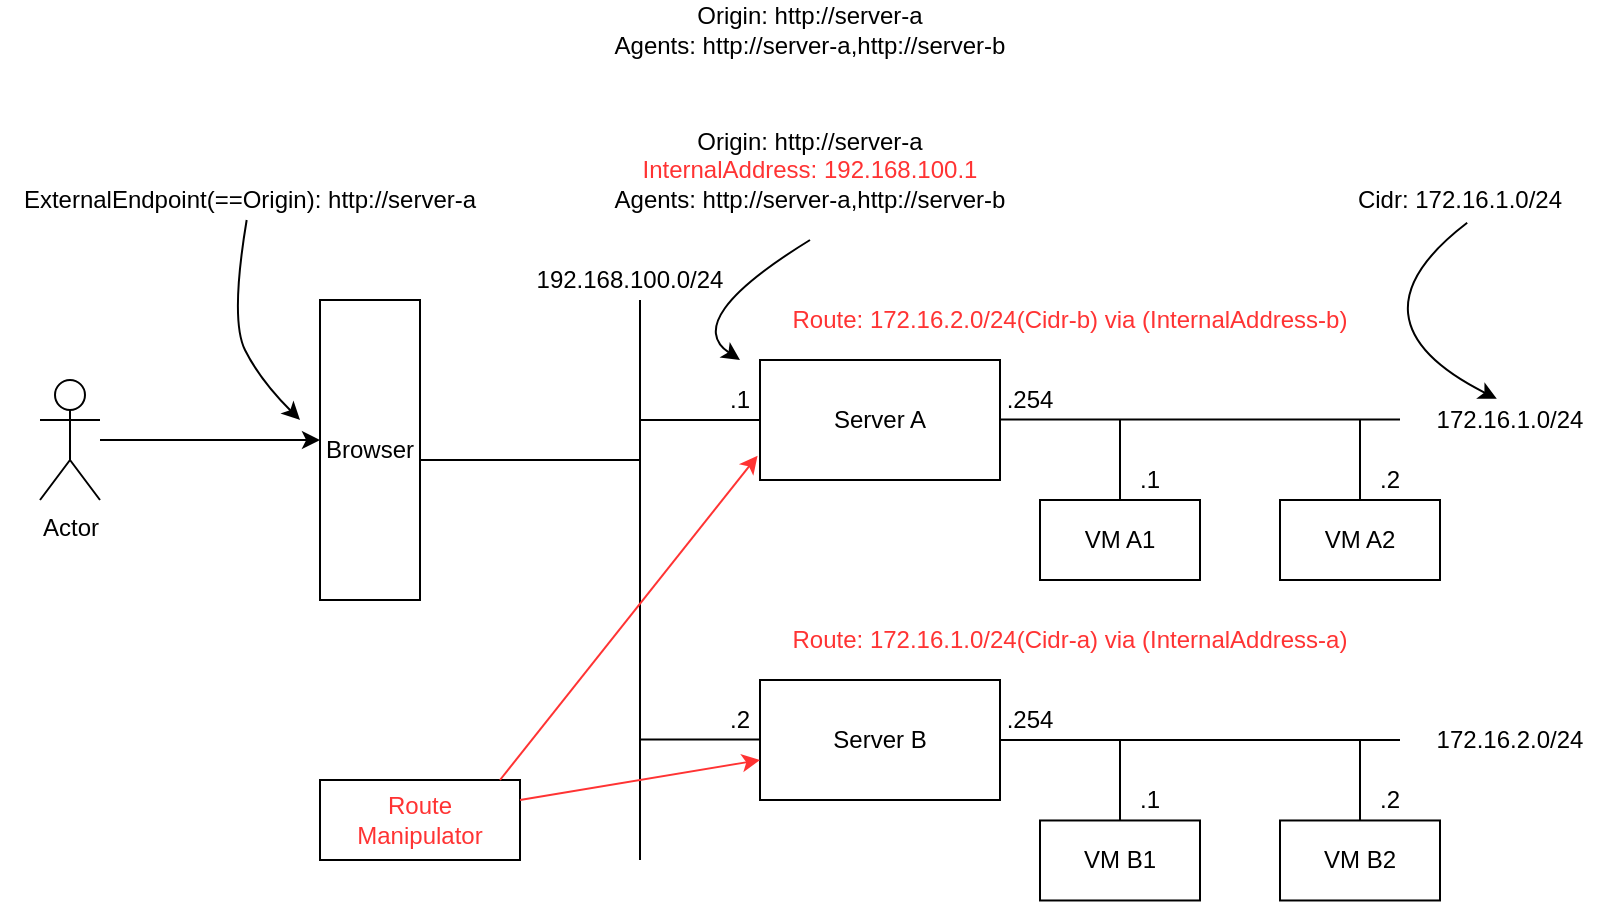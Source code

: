 <mxfile version="13.5.8" type="github">
  <diagram id="mbYCZxCBm6d6YpPdQ-Ii" name="Page-1">
    <mxGraphModel dx="1334" dy="749" grid="1" gridSize="10" guides="1" tooltips="1" connect="1" arrows="1" fold="1" page="1" pageScale="1" pageWidth="850" pageHeight="1100" math="0" shadow="0">
      <root>
        <mxCell id="0" />
        <mxCell id="1" parent="0" />
        <mxCell id="N9PA9RaDS0fusDq-ocFW-1" value="Server A" style="rounded=0;whiteSpace=wrap;html=1;" vertex="1" parent="1">
          <mxGeometry x="400" y="310" width="120" height="60" as="geometry" />
        </mxCell>
        <mxCell id="N9PA9RaDS0fusDq-ocFW-2" value="Server B" style="rounded=0;whiteSpace=wrap;html=1;" vertex="1" parent="1">
          <mxGeometry x="400" y="470" width="120" height="60" as="geometry" />
        </mxCell>
        <mxCell id="N9PA9RaDS0fusDq-ocFW-5" value="Actor" style="shape=umlActor;verticalLabelPosition=bottom;verticalAlign=top;html=1;outlineConnect=0;" vertex="1" parent="1">
          <mxGeometry x="40" y="320" width="30" height="60" as="geometry" />
        </mxCell>
        <mxCell id="N9PA9RaDS0fusDq-ocFW-6" value="" style="endArrow=none;html=1;" edge="1" parent="1">
          <mxGeometry width="50" height="50" relative="1" as="geometry">
            <mxPoint x="340" y="280" as="sourcePoint" />
            <mxPoint x="340" y="560" as="targetPoint" />
          </mxGeometry>
        </mxCell>
        <mxCell id="N9PA9RaDS0fusDq-ocFW-7" value="" style="endArrow=none;html=1;exitX=0;exitY=0.5;exitDx=0;exitDy=0;" edge="1" parent="1" source="N9PA9RaDS0fusDq-ocFW-1">
          <mxGeometry width="50" height="50" relative="1" as="geometry">
            <mxPoint x="440" y="300" as="sourcePoint" />
            <mxPoint x="340" y="340" as="targetPoint" />
          </mxGeometry>
        </mxCell>
        <mxCell id="N9PA9RaDS0fusDq-ocFW-9" value="" style="endArrow=none;html=1;exitX=0.5;exitY=0;exitDx=0;exitDy=0;" edge="1" parent="1" source="N9PA9RaDS0fusDq-ocFW-14">
          <mxGeometry width="50" height="50" relative="1" as="geometry">
            <mxPoint x="580" y="390" as="sourcePoint" />
            <mxPoint x="580" y="340" as="targetPoint" />
          </mxGeometry>
        </mxCell>
        <mxCell id="N9PA9RaDS0fusDq-ocFW-10" value="Browser" style="rounded=0;whiteSpace=wrap;html=1;" vertex="1" parent="1">
          <mxGeometry x="180" y="280" width="50" height="150" as="geometry" />
        </mxCell>
        <mxCell id="N9PA9RaDS0fusDq-ocFW-11" value="ExternalEndpoint(==Origin): http://server-a" style="text;html=1;strokeColor=none;fillColor=none;align=center;verticalAlign=middle;whiteSpace=wrap;rounded=0;spacing=9;" vertex="1" parent="1">
          <mxGeometry x="20" y="220" width="250" height="20" as="geometry" />
        </mxCell>
        <mxCell id="N9PA9RaDS0fusDq-ocFW-12" value="" style="endArrow=none;html=1;" edge="1" parent="1">
          <mxGeometry width="50" height="50" relative="1" as="geometry">
            <mxPoint x="520" y="339.76" as="sourcePoint" />
            <mxPoint x="720" y="339.76" as="targetPoint" />
          </mxGeometry>
        </mxCell>
        <mxCell id="N9PA9RaDS0fusDq-ocFW-13" value="" style="endArrow=none;html=1;exitX=0;exitY=0.5;exitDx=0;exitDy=0;" edge="1" parent="1">
          <mxGeometry width="50" height="50" relative="1" as="geometry">
            <mxPoint x="400" y="499.76" as="sourcePoint" />
            <mxPoint x="340" y="499.76" as="targetPoint" />
          </mxGeometry>
        </mxCell>
        <mxCell id="N9PA9RaDS0fusDq-ocFW-14" value="VM A1" style="rounded=0;whiteSpace=wrap;html=1;" vertex="1" parent="1">
          <mxGeometry x="540" y="380" width="80" height="40" as="geometry" />
        </mxCell>
        <mxCell id="N9PA9RaDS0fusDq-ocFW-15" value="VM A2" style="rounded=0;whiteSpace=wrap;html=1;" vertex="1" parent="1">
          <mxGeometry x="660" y="380" width="80" height="40" as="geometry" />
        </mxCell>
        <mxCell id="N9PA9RaDS0fusDq-ocFW-16" value="" style="endArrow=none;html=1;exitX=0.5;exitY=0;exitDx=0;exitDy=0;" edge="1" source="N9PA9RaDS0fusDq-ocFW-15" parent="1">
          <mxGeometry width="50" height="50" relative="1" as="geometry">
            <mxPoint x="700" y="390" as="sourcePoint" />
            <mxPoint x="700" y="340" as="targetPoint" />
          </mxGeometry>
        </mxCell>
        <mxCell id="N9PA9RaDS0fusDq-ocFW-17" value="" style="endArrow=none;html=1;exitX=0.5;exitY=0;exitDx=0;exitDy=0;" edge="1" source="N9PA9RaDS0fusDq-ocFW-19" parent="1">
          <mxGeometry width="50" height="50" relative="1" as="geometry">
            <mxPoint x="580" y="550.24" as="sourcePoint" />
            <mxPoint x="580" y="500.24" as="targetPoint" />
          </mxGeometry>
        </mxCell>
        <mxCell id="N9PA9RaDS0fusDq-ocFW-18" value="" style="endArrow=none;html=1;" edge="1" parent="1">
          <mxGeometry width="50" height="50" relative="1" as="geometry">
            <mxPoint x="520" y="500" as="sourcePoint" />
            <mxPoint x="720" y="500" as="targetPoint" />
          </mxGeometry>
        </mxCell>
        <mxCell id="N9PA9RaDS0fusDq-ocFW-19" value="VM B1" style="rounded=0;whiteSpace=wrap;html=1;" vertex="1" parent="1">
          <mxGeometry x="540" y="540.24" width="80" height="40" as="geometry" />
        </mxCell>
        <mxCell id="N9PA9RaDS0fusDq-ocFW-20" value="VM B2" style="rounded=0;whiteSpace=wrap;html=1;" vertex="1" parent="1">
          <mxGeometry x="660" y="540.24" width="80" height="40" as="geometry" />
        </mxCell>
        <mxCell id="N9PA9RaDS0fusDq-ocFW-21" value="" style="endArrow=none;html=1;exitX=0.5;exitY=0;exitDx=0;exitDy=0;" edge="1" source="N9PA9RaDS0fusDq-ocFW-20" parent="1">
          <mxGeometry width="50" height="50" relative="1" as="geometry">
            <mxPoint x="700" y="550.24" as="sourcePoint" />
            <mxPoint x="700" y="500.24" as="targetPoint" />
          </mxGeometry>
        </mxCell>
        <mxCell id="N9PA9RaDS0fusDq-ocFW-23" value="" style="endArrow=classic;html=1;entryX=0;entryY=0.467;entryDx=0;entryDy=0;entryPerimeter=0;" edge="1" parent="1" source="N9PA9RaDS0fusDq-ocFW-5" target="N9PA9RaDS0fusDq-ocFW-10">
          <mxGeometry width="50" height="50" relative="1" as="geometry">
            <mxPoint x="90" y="410" as="sourcePoint" />
            <mxPoint x="159" y="350" as="targetPoint" />
          </mxGeometry>
        </mxCell>
        <mxCell id="N9PA9RaDS0fusDq-ocFW-24" value="" style="curved=1;endArrow=classic;html=1;strokeColor=#000000;" edge="1" parent="1" source="N9PA9RaDS0fusDq-ocFW-11">
          <mxGeometry width="50" height="50" relative="1" as="geometry">
            <mxPoint x="-70" y="330" as="sourcePoint" />
            <mxPoint x="170" y="340" as="targetPoint" />
            <Array as="points">
              <mxPoint x="135" y="290" />
              <mxPoint x="150" y="320" />
            </Array>
          </mxGeometry>
        </mxCell>
        <mxCell id="N9PA9RaDS0fusDq-ocFW-27" value="" style="endArrow=none;html=1;" edge="1" parent="1">
          <mxGeometry width="50" height="50" relative="1" as="geometry">
            <mxPoint x="340" y="360" as="sourcePoint" />
            <mxPoint x="230" y="360" as="targetPoint" />
          </mxGeometry>
        </mxCell>
        <mxCell id="N9PA9RaDS0fusDq-ocFW-28" value="Origin: http://server-a&lt;br&gt;Agents: http://server-a,http://server-b" style="text;html=1;strokeColor=none;fillColor=none;align=center;verticalAlign=middle;whiteSpace=wrap;rounded=0;spacing=9;" vertex="1" parent="1">
          <mxGeometry x="310" y="130" width="230" height="30" as="geometry" />
        </mxCell>
        <mxCell id="N9PA9RaDS0fusDq-ocFW-29" value="" style="curved=1;endArrow=classic;html=1;strokeColor=#000000;" edge="1" parent="1">
          <mxGeometry width="50" height="50" relative="1" as="geometry">
            <mxPoint x="425" y="250" as="sourcePoint" />
            <mxPoint x="390" y="310" as="targetPoint" />
            <Array as="points">
              <mxPoint x="360" y="290" />
            </Array>
          </mxGeometry>
        </mxCell>
        <mxCell id="N9PA9RaDS0fusDq-ocFW-30" value=".1" style="text;html=1;strokeColor=none;fillColor=none;align=center;verticalAlign=middle;whiteSpace=wrap;rounded=0;" vertex="1" parent="1">
          <mxGeometry x="380" y="320" width="20" height="20" as="geometry" />
        </mxCell>
        <mxCell id="N9PA9RaDS0fusDq-ocFW-32" value="192.168.100.0/24" style="text;html=1;strokeColor=none;fillColor=none;align=center;verticalAlign=middle;whiteSpace=wrap;rounded=0;" vertex="1" parent="1">
          <mxGeometry x="280" y="260" width="110" height="20" as="geometry" />
        </mxCell>
        <mxCell id="N9PA9RaDS0fusDq-ocFW-34" value=".2" style="text;html=1;strokeColor=none;fillColor=none;align=center;verticalAlign=middle;whiteSpace=wrap;rounded=0;" vertex="1" parent="1">
          <mxGeometry x="380" y="480" width="20" height="20" as="geometry" />
        </mxCell>
        <mxCell id="N9PA9RaDS0fusDq-ocFW-35" value="172.16.1.0/24" style="text;html=1;strokeColor=none;fillColor=none;align=center;verticalAlign=middle;whiteSpace=wrap;rounded=0;" vertex="1" parent="1">
          <mxGeometry x="720" y="330" width="110" height="20" as="geometry" />
        </mxCell>
        <mxCell id="N9PA9RaDS0fusDq-ocFW-36" value="172.16.2.0/24" style="text;html=1;strokeColor=none;fillColor=none;align=center;verticalAlign=middle;whiteSpace=wrap;rounded=0;" vertex="1" parent="1">
          <mxGeometry x="720" y="490" width="110" height="20" as="geometry" />
        </mxCell>
        <mxCell id="N9PA9RaDS0fusDq-ocFW-37" value=".254" style="text;html=1;strokeColor=none;fillColor=none;align=center;verticalAlign=middle;whiteSpace=wrap;rounded=0;" vertex="1" parent="1">
          <mxGeometry x="520" y="320" width="30" height="20" as="geometry" />
        </mxCell>
        <mxCell id="N9PA9RaDS0fusDq-ocFW-38" value=".254" style="text;html=1;strokeColor=none;fillColor=none;align=center;verticalAlign=middle;whiteSpace=wrap;rounded=0;" vertex="1" parent="1">
          <mxGeometry x="520" y="480" width="30" height="20" as="geometry" />
        </mxCell>
        <mxCell id="N9PA9RaDS0fusDq-ocFW-39" value=".1" style="text;html=1;strokeColor=none;fillColor=none;align=center;verticalAlign=middle;whiteSpace=wrap;rounded=0;" vertex="1" parent="1">
          <mxGeometry x="580" y="360" width="30" height="20" as="geometry" />
        </mxCell>
        <mxCell id="N9PA9RaDS0fusDq-ocFW-40" value=".2" style="text;html=1;strokeColor=none;fillColor=none;align=center;verticalAlign=middle;whiteSpace=wrap;rounded=0;" vertex="1" parent="1">
          <mxGeometry x="700" y="360" width="30" height="20" as="geometry" />
        </mxCell>
        <mxCell id="N9PA9RaDS0fusDq-ocFW-41" value=".1" style="text;html=1;strokeColor=none;fillColor=none;align=center;verticalAlign=middle;whiteSpace=wrap;rounded=0;" vertex="1" parent="1">
          <mxGeometry x="580" y="520.24" width="30" height="20" as="geometry" />
        </mxCell>
        <mxCell id="N9PA9RaDS0fusDq-ocFW-42" value=".2" style="text;html=1;strokeColor=none;fillColor=none;align=center;verticalAlign=middle;whiteSpace=wrap;rounded=0;" vertex="1" parent="1">
          <mxGeometry x="700" y="520.24" width="30" height="20" as="geometry" />
        </mxCell>
        <mxCell id="N9PA9RaDS0fusDq-ocFW-43" value="Cidr: 172.16.1.0/24" style="text;html=1;strokeColor=none;fillColor=none;align=center;verticalAlign=middle;whiteSpace=wrap;rounded=0;spacing=9;" vertex="1" parent="1">
          <mxGeometry x="690" y="220" width="120" height="20" as="geometry" />
        </mxCell>
        <mxCell id="N9PA9RaDS0fusDq-ocFW-44" value="" style="curved=1;endArrow=classic;html=1;strokeColor=#000000;entryX=0.44;entryY=-0.03;entryDx=0;entryDy=0;entryPerimeter=0;exitX=0.53;exitY=1.07;exitDx=0;exitDy=0;exitPerimeter=0;" edge="1" parent="1" source="N9PA9RaDS0fusDq-ocFW-43" target="N9PA9RaDS0fusDq-ocFW-35">
          <mxGeometry width="50" height="50" relative="1" as="geometry">
            <mxPoint x="755" y="250" as="sourcePoint" />
            <mxPoint x="720" y="310" as="targetPoint" />
            <Array as="points">
              <mxPoint x="690" y="290" />
            </Array>
          </mxGeometry>
        </mxCell>
        <mxCell id="N9PA9RaDS0fusDq-ocFW-47" value="Route: 172.16.1.0/24(Cidr-a) via (InternalAddress-a)" style="text;html=1;strokeColor=none;fillColor=none;align=center;verticalAlign=middle;whiteSpace=wrap;rounded=0;spacing=9;fontColor=#FF3333;" vertex="1" parent="1">
          <mxGeometry x="400" y="440" width="310" height="20" as="geometry" />
        </mxCell>
        <mxCell id="N9PA9RaDS0fusDq-ocFW-48" value="Route: 172.16.2.0/24(Cidr-b) via (InternalAddress-b)" style="text;html=1;strokeColor=none;fillColor=none;align=center;verticalAlign=middle;whiteSpace=wrap;rounded=0;spacing=9;fontColor=#FF3333;" vertex="1" parent="1">
          <mxGeometry x="400" y="280" width="310" height="20" as="geometry" />
        </mxCell>
        <mxCell id="N9PA9RaDS0fusDq-ocFW-49" value="Route Manipulator" style="rounded=0;whiteSpace=wrap;html=1;fontColor=#FF3333;" vertex="1" parent="1">
          <mxGeometry x="180" y="520" width="100" height="40" as="geometry" />
        </mxCell>
        <mxCell id="N9PA9RaDS0fusDq-ocFW-50" value="" style="endArrow=classic;html=1;entryX=-0.01;entryY=0.797;entryDx=0;entryDy=0;entryPerimeter=0;fontColor=#FF3333;fillColor=#f8cecc;strokeColor=#FF3333;" edge="1" parent="1" target="N9PA9RaDS0fusDq-ocFW-1">
          <mxGeometry width="50" height="50" relative="1" as="geometry">
            <mxPoint x="270" y="520" as="sourcePoint" />
            <mxPoint x="310" y="440" as="targetPoint" />
          </mxGeometry>
        </mxCell>
        <mxCell id="N9PA9RaDS0fusDq-ocFW-52" value="" style="endArrow=classic;html=1;exitX=1;exitY=0.25;exitDx=0;exitDy=0;entryX=0;entryY=0.667;entryDx=0;entryDy=0;entryPerimeter=0;fontColor=#FF3333;fillColor=#f8cecc;strokeColor=#FF3333;" edge="1" parent="1" source="N9PA9RaDS0fusDq-ocFW-49" target="N9PA9RaDS0fusDq-ocFW-2">
          <mxGeometry width="50" height="50" relative="1" as="geometry">
            <mxPoint x="247.0" y="520.24" as="sourcePoint" />
            <mxPoint x="423.0" y="358.26" as="targetPoint" />
          </mxGeometry>
        </mxCell>
        <mxCell id="N9PA9RaDS0fusDq-ocFW-54" value="Origin: http://server-a&lt;br&gt;&lt;font color=&quot;#ff3333&quot;&gt;InternalAddress: 192.168.100.1&lt;br&gt;&lt;/font&gt;Agents: http://server-a,http://server-b" style="text;html=1;strokeColor=none;fillColor=none;align=center;verticalAlign=middle;whiteSpace=wrap;rounded=0;spacing=9;" vertex="1" parent="1">
          <mxGeometry x="310" y="190" width="230" height="50" as="geometry" />
        </mxCell>
      </root>
    </mxGraphModel>
  </diagram>
</mxfile>
